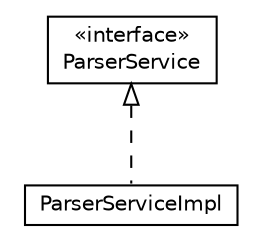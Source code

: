 #!/usr/local/bin/dot
#
# Class diagram 
# Generated by UMLGraph version R5_6-24-gf6e263 (http://www.umlgraph.org/)
#

digraph G {
	edge [fontname="Helvetica",fontsize=10,labelfontname="Helvetica",labelfontsize=10];
	node [fontname="Helvetica",fontsize=10,shape=plaintext];
	nodesep=0.25;
	ranksep=0.5;
	// org.universAAL.ucc.database.parser.ParserServiceImpl
	c1389454 [label=<<table title="org.universAAL.ucc.database.parser.ParserServiceImpl" border="0" cellborder="1" cellspacing="0" cellpadding="2" port="p" href="./ParserServiceImpl.html">
		<tr><td><table border="0" cellspacing="0" cellpadding="1">
<tr><td align="center" balign="center"> ParserServiceImpl </td></tr>
		</table></td></tr>
		</table>>, URL="./ParserServiceImpl.html", fontname="Helvetica", fontcolor="black", fontsize=10.0];
	// org.universAAL.ucc.database.parser.ParserService
	c1389455 [label=<<table title="org.universAAL.ucc.database.parser.ParserService" border="0" cellborder="1" cellspacing="0" cellpadding="2" port="p" href="./ParserService.html">
		<tr><td><table border="0" cellspacing="0" cellpadding="1">
<tr><td align="center" balign="center"> &#171;interface&#187; </td></tr>
<tr><td align="center" balign="center"> ParserService </td></tr>
		</table></td></tr>
		</table>>, URL="./ParserService.html", fontname="Helvetica", fontcolor="black", fontsize=10.0];
	//org.universAAL.ucc.database.parser.ParserServiceImpl implements org.universAAL.ucc.database.parser.ParserService
	c1389455:p -> c1389454:p [dir=back,arrowtail=empty,style=dashed];
}

